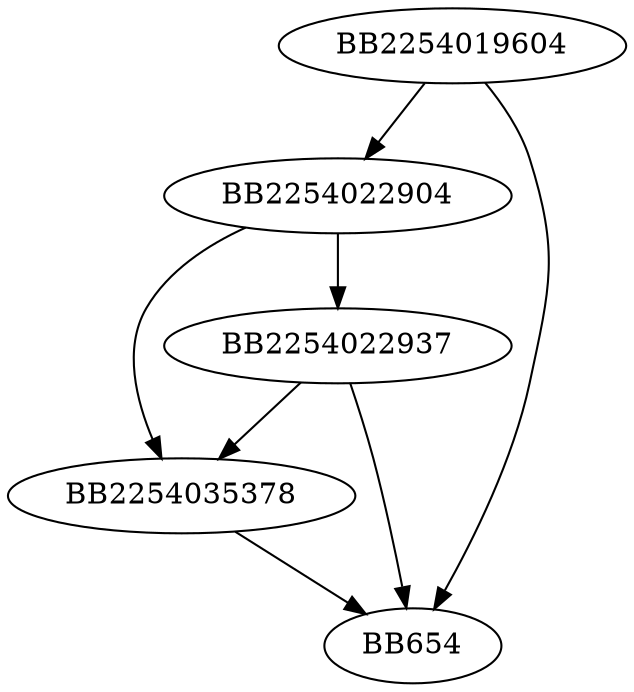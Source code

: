 digraph G{
	BB2254019604->BB2254022904;
	BB2254019604->BB654;
	BB2254022904->BB2254035378;
	BB2254022904->BB2254022937;
	BB2254022937->BB2254035378;
	BB2254022937->BB654;
	BB2254035378->BB654;
}
